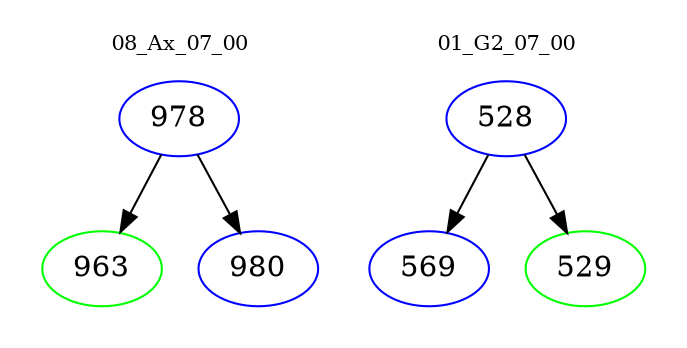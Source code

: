 digraph{
subgraph cluster_0 {
color = white
label = "08_Ax_07_00";
fontsize=10;
T0_978 [label="978", color="blue"]
T0_978 -> T0_963 [color="black"]
T0_963 [label="963", color="green"]
T0_978 -> T0_980 [color="black"]
T0_980 [label="980", color="blue"]
}
subgraph cluster_1 {
color = white
label = "01_G2_07_00";
fontsize=10;
T1_528 [label="528", color="blue"]
T1_528 -> T1_569 [color="black"]
T1_569 [label="569", color="blue"]
T1_528 -> T1_529 [color="black"]
T1_529 [label="529", color="green"]
}
}
